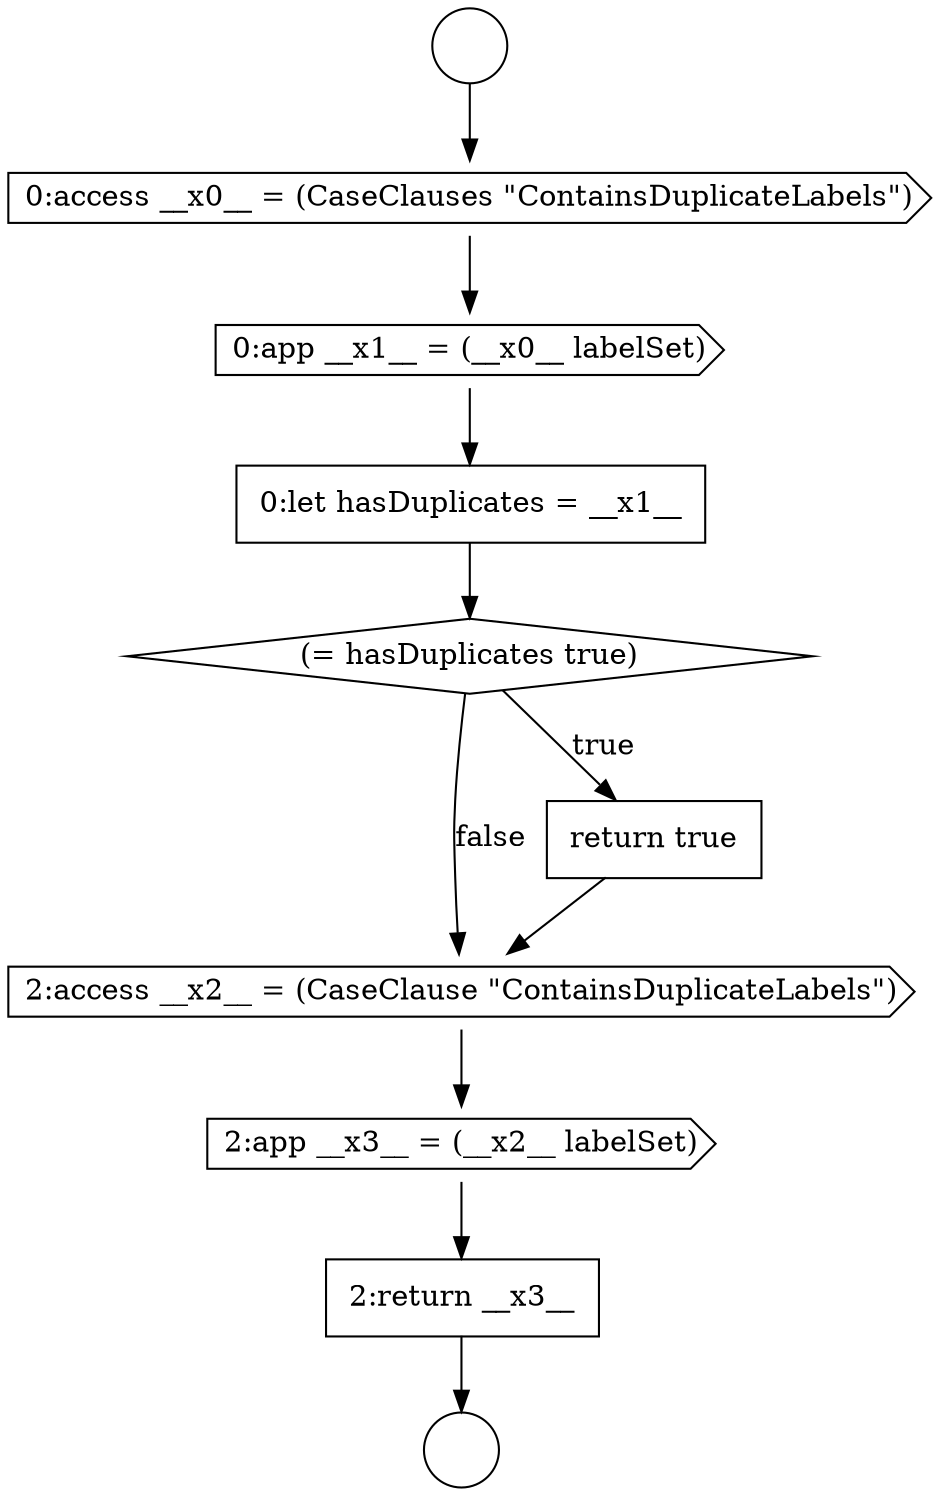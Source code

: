 digraph {
  node7401 [shape=none, margin=0, label=<<font color="black">
    <table border="0" cellborder="1" cellspacing="0" cellpadding="10">
      <tr><td align="left">0:let hasDuplicates = __x1__</td></tr>
    </table>
  </font>> color="black" fillcolor="white" style=filled]
  node7404 [shape=cds, label=<<font color="black">2:access __x2__ = (CaseClause &quot;ContainsDuplicateLabels&quot;)</font>> color="black" fillcolor="white" style=filled]
  node7397 [shape=circle label=" " color="black" fillcolor="white" style=filled]
  node7403 [shape=none, margin=0, label=<<font color="black">
    <table border="0" cellborder="1" cellspacing="0" cellpadding="10">
      <tr><td align="left">return true</td></tr>
    </table>
  </font>> color="black" fillcolor="white" style=filled]
  node7398 [shape=circle label=" " color="black" fillcolor="white" style=filled]
  node7402 [shape=diamond, label=<<font color="black">(= hasDuplicates true)</font>> color="black" fillcolor="white" style=filled]
  node7405 [shape=cds, label=<<font color="black">2:app __x3__ = (__x2__ labelSet)</font>> color="black" fillcolor="white" style=filled]
  node7400 [shape=cds, label=<<font color="black">0:app __x1__ = (__x0__ labelSet)</font>> color="black" fillcolor="white" style=filled]
  node7399 [shape=cds, label=<<font color="black">0:access __x0__ = (CaseClauses &quot;ContainsDuplicateLabels&quot;)</font>> color="black" fillcolor="white" style=filled]
  node7406 [shape=none, margin=0, label=<<font color="black">
    <table border="0" cellborder="1" cellspacing="0" cellpadding="10">
      <tr><td align="left">2:return __x3__</td></tr>
    </table>
  </font>> color="black" fillcolor="white" style=filled]
  node7400 -> node7401 [ color="black"]
  node7403 -> node7404 [ color="black"]
  node7402 -> node7403 [label=<<font color="black">true</font>> color="black"]
  node7402 -> node7404 [label=<<font color="black">false</font>> color="black"]
  node7401 -> node7402 [ color="black"]
  node7397 -> node7399 [ color="black"]
  node7399 -> node7400 [ color="black"]
  node7405 -> node7406 [ color="black"]
  node7404 -> node7405 [ color="black"]
  node7406 -> node7398 [ color="black"]
}
